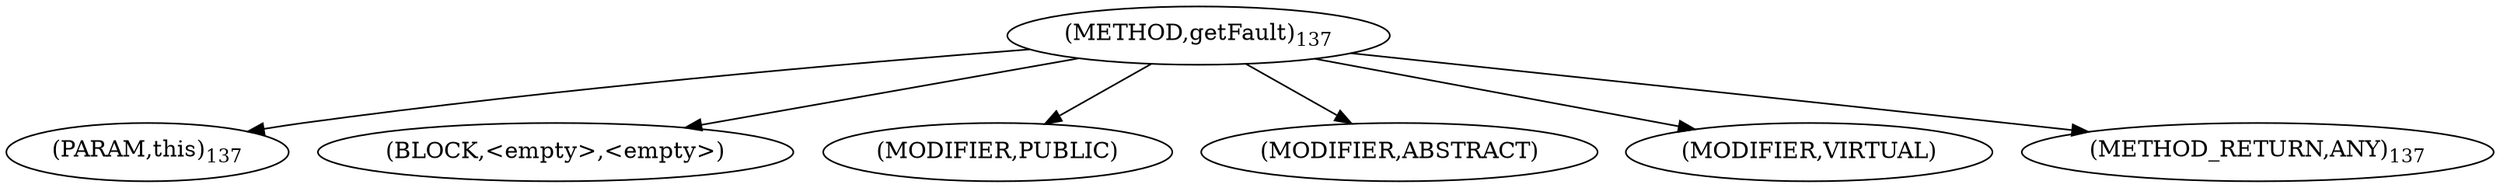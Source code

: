 digraph "getFault" {  
"125" [label = <(METHOD,getFault)<SUB>137</SUB>> ]
"126" [label = <(PARAM,this)<SUB>137</SUB>> ]
"127" [label = <(BLOCK,&lt;empty&gt;,&lt;empty&gt;)> ]
"128" [label = <(MODIFIER,PUBLIC)> ]
"129" [label = <(MODIFIER,ABSTRACT)> ]
"130" [label = <(MODIFIER,VIRTUAL)> ]
"131" [label = <(METHOD_RETURN,ANY)<SUB>137</SUB>> ]
  "125" -> "126" 
  "125" -> "127" 
  "125" -> "128" 
  "125" -> "129" 
  "125" -> "130" 
  "125" -> "131" 
}
